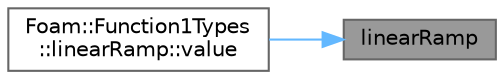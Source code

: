 digraph "linearRamp"
{
 // LATEX_PDF_SIZE
  bgcolor="transparent";
  edge [fontname=Helvetica,fontsize=10,labelfontname=Helvetica,labelfontsize=10];
  node [fontname=Helvetica,fontsize=10,shape=box,height=0.2,width=0.4];
  rankdir="RL";
  Node1 [id="Node000001",label="linearRamp",height=0.2,width=0.4,color="gray40", fillcolor="grey60", style="filled", fontcolor="black",tooltip=" "];
  Node1 -> Node2 [id="edge1_Node000001_Node000002",dir="back",color="steelblue1",style="solid",tooltip=" "];
  Node2 [id="Node000002",label="Foam::Function1Types\l::linearRamp::value",height=0.2,width=0.4,color="grey40", fillcolor="white", style="filled",URL="$classFoam_1_1Function1Types_1_1linearRamp.html#a246683ccbe35fcb155c206100453f1e9",tooltip=" "];
}
